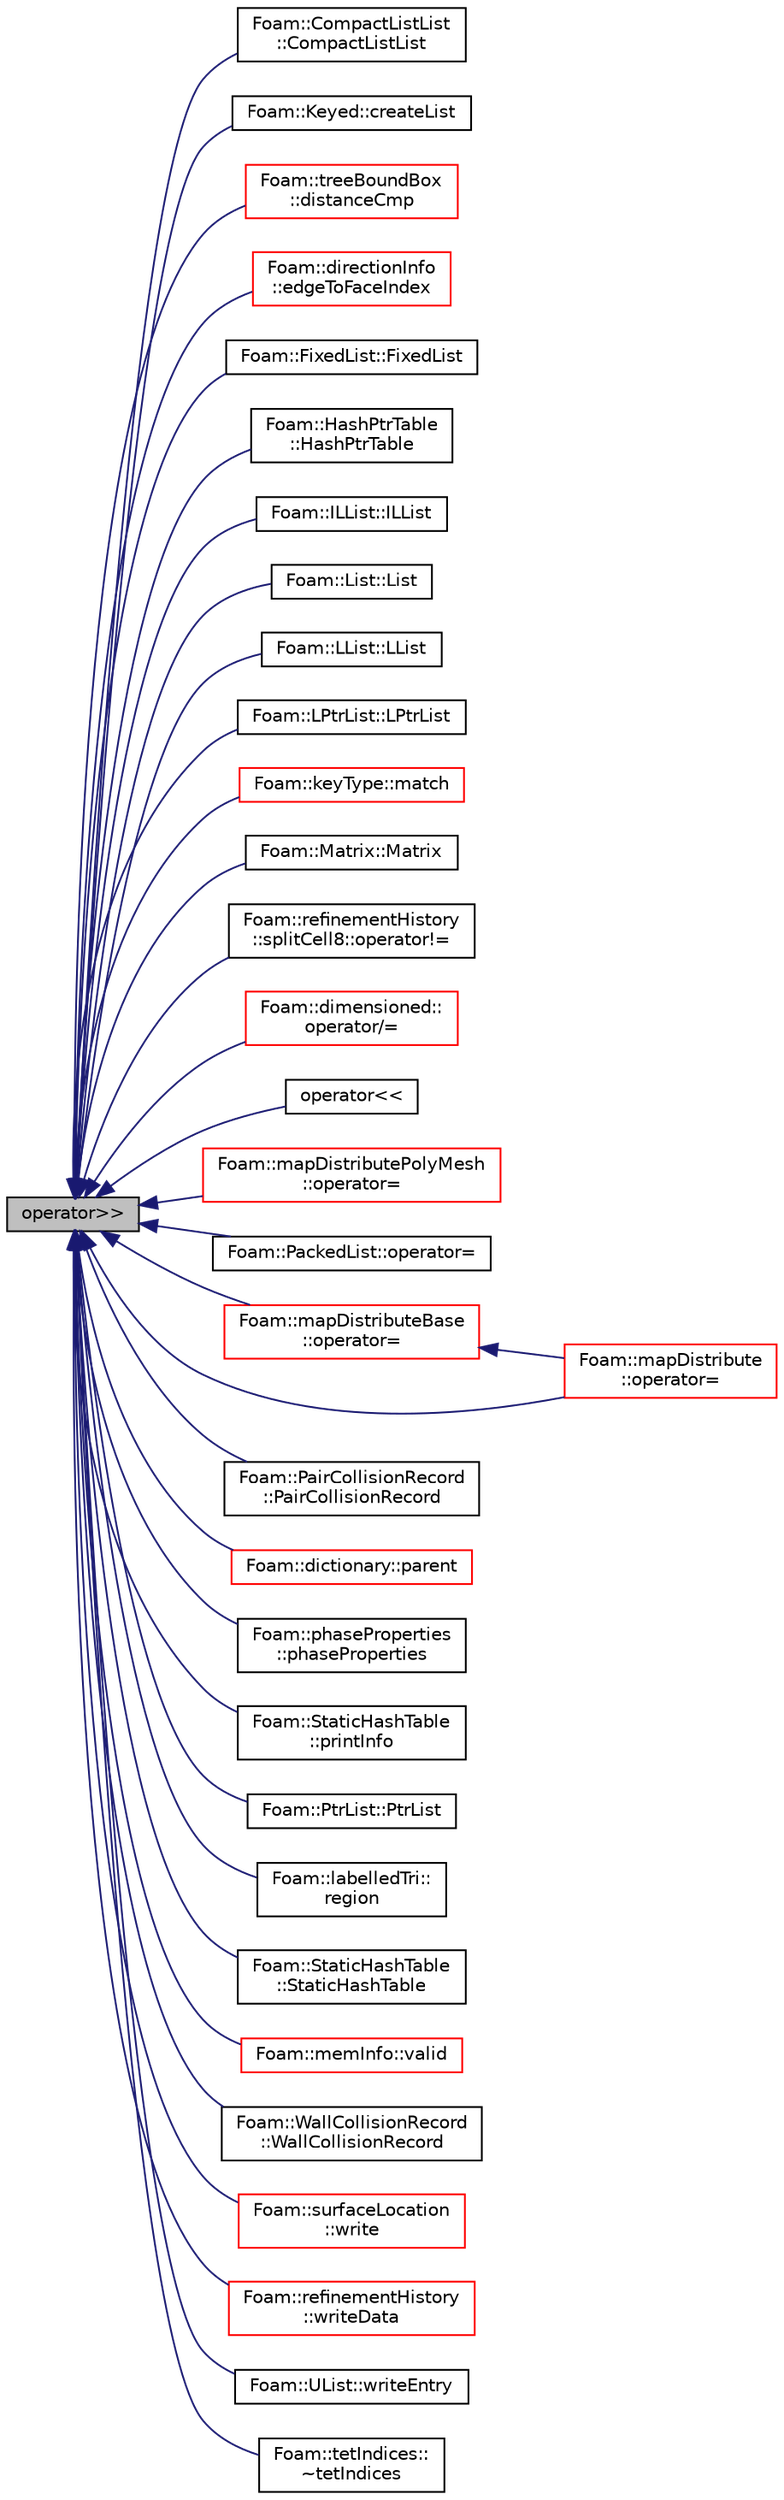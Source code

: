 digraph "operator&gt;&gt;"
{
  bgcolor="transparent";
  edge [fontname="Helvetica",fontsize="10",labelfontname="Helvetica",labelfontsize="10"];
  node [fontname="Helvetica",fontsize="10",shape=record];
  rankdir="LR";
  Node1 [label="operator\>\>",height=0.2,width=0.4,color="black", fillcolor="grey75", style="filled", fontcolor="black"];
  Node1 -> Node2 [dir="back",color="midnightblue",fontsize="10",style="solid",fontname="Helvetica"];
  Node2 [label="Foam::CompactListList\l::CompactListList",height=0.2,width=0.4,color="black",URL="$a00324.html#acee09394854c149477b9481b907fd69b",tooltip="Construct from Istream. "];
  Node1 -> Node3 [dir="back",color="midnightblue",fontsize="10",style="solid",fontname="Helvetica"];
  Node3 [label="Foam::Keyed::createList",height=0.2,width=0.4,color="black",URL="$a01257.html#a5c3ed392d7609652ec2b55a2973fba2c",tooltip="Add labels to a list of values. "];
  Node1 -> Node4 [dir="back",color="midnightblue",fontsize="10",style="solid",fontname="Helvetica"];
  Node4 [label="Foam::treeBoundBox\l::distanceCmp",height=0.2,width=0.4,color="red",URL="$a02764.html#aa1d53d0882e85fc6e0c80a386c008d5d",tooltip="Compare distance to point with other bounding box. "];
  Node1 -> Node5 [dir="back",color="midnightblue",fontsize="10",style="solid",fontname="Helvetica"];
  Node5 [label="Foam::directionInfo\l::edgeToFaceIndex",height=0.2,width=0.4,color="red",URL="$a00549.html#a979a0fce341d87c9c179d936a0e85e03",tooltip="Given edge on hex cell find corresponding edge on face. Is either. "];
  Node1 -> Node6 [dir="back",color="midnightblue",fontsize="10",style="solid",fontname="Helvetica"];
  Node6 [label="Foam::FixedList::FixedList",height=0.2,width=0.4,color="black",URL="$a00837.html#a96fc89cc5cd7ef81f0d49bfb25247021",tooltip="Construct from Istream. "];
  Node1 -> Node7 [dir="back",color="midnightblue",fontsize="10",style="solid",fontname="Helvetica"];
  Node7 [label="Foam::HashPtrTable\l::HashPtrTable",height=0.2,width=0.4,color="black",URL="$a00998.html#a0bfa05dd78b6006931a7aceeb4eee62d",tooltip="Construct from dictionary using default dictionary constructor. "];
  Node1 -> Node8 [dir="back",color="midnightblue",fontsize="10",style="solid",fontname="Helvetica"];
  Node8 [label="Foam::ILList::ILList",height=0.2,width=0.4,color="black",URL="$a01056.html#a5202ccfacc7e95b9e8fee81f53b60e7d",tooltip="Construct from Istream. "];
  Node1 -> Node9 [dir="back",color="midnightblue",fontsize="10",style="solid",fontname="Helvetica"];
  Node9 [label="Foam::List::List",height=0.2,width=0.4,color="black",URL="$a01397.html#a14f9ee6bb196d1f585f55ea49dc15a0c",tooltip="Construct from Istream. "];
  Node1 -> Node10 [dir="back",color="midnightblue",fontsize="10",style="solid",fontname="Helvetica"];
  Node10 [label="Foam::LList::LList",height=0.2,width=0.4,color="black",URL="$a01404.html#aa632aa973f33404a158c0481ead8a78b",tooltip="Construct from Istream. "];
  Node1 -> Node11 [dir="back",color="midnightblue",fontsize="10",style="solid",fontname="Helvetica"];
  Node11 [label="Foam::LPtrList::LPtrList",height=0.2,width=0.4,color="black",URL="$a01417.html#a2d06c84e1457493853be32c45d048df7",tooltip="Construct from Istream using default Istream constructor class. "];
  Node1 -> Node12 [dir="back",color="midnightblue",fontsize="10",style="solid",fontname="Helvetica"];
  Node12 [label="Foam::keyType::match",height=0.2,width=0.4,color="red",URL="$a01258.html#a8e8c7d37853e590db3b2349f111bed77",tooltip="Smart match as regular expression or as a string. "];
  Node1 -> Node13 [dir="back",color="midnightblue",fontsize="10",style="solid",fontname="Helvetica"];
  Node13 [label="Foam::Matrix::Matrix",height=0.2,width=0.4,color="black",URL="$a01476.html#aa92976d4353b6683c4f4b1b50a536502",tooltip="Construct from Istream. "];
  Node1 -> Node14 [dir="back",color="midnightblue",fontsize="10",style="solid",fontname="Helvetica"];
  Node14 [label="Foam::refinementHistory\l::splitCell8::operator!=",height=0.2,width=0.4,color="black",URL="$a02496.html#a1e17f85f526f22f1de56a41e89b8b90f"];
  Node1 -> Node15 [dir="back",color="midnightblue",fontsize="10",style="solid",fontname="Helvetica"];
  Node15 [label="Foam::dimensioned::\loperator/=",height=0.2,width=0.4,color="red",URL="$a00540.html#a974af988e2b06b3a8f644ba16dadbe4f"];
  Node1 -> Node16 [dir="back",color="midnightblue",fontsize="10",style="solid",fontname="Helvetica"];
  Node16 [label="operator\<\<",height=0.2,width=0.4,color="black",URL="$a10936.html#aaf0a67570a3699fb5d9371029e3f5e8d"];
  Node1 -> Node17 [dir="back",color="midnightblue",fontsize="10",style="solid",fontname="Helvetica"];
  Node17 [label="Foam::mapDistributePolyMesh\l::operator=",height=0.2,width=0.4,color="red",URL="$a01441.html#a054f86a7e0921adc831e238bea0f3d89"];
  Node1 -> Node18 [dir="back",color="midnightblue",fontsize="10",style="solid",fontname="Helvetica"];
  Node18 [label="Foam::PackedList::operator=",height=0.2,width=0.4,color="black",URL="$a01801.html#a97a17e3893eece614413a34a7cb5ee12",tooltip="Assignment operator. "];
  Node1 -> Node19 [dir="back",color="midnightblue",fontsize="10",style="solid",fontname="Helvetica"];
  Node19 [label="Foam::mapDistributeBase\l::operator=",height=0.2,width=0.4,color="red",URL="$a01439.html#a0e0279c426accafeaf05e6c6b4315712"];
  Node19 -> Node20 [dir="back",color="midnightblue",fontsize="10",style="solid",fontname="Helvetica"];
  Node20 [label="Foam::mapDistribute\l::operator=",height=0.2,width=0.4,color="red",URL="$a01438.html#a00b2693ada327b8fd8180b55482d8472"];
  Node1 -> Node20 [dir="back",color="midnightblue",fontsize="10",style="solid",fontname="Helvetica"];
  Node1 -> Node21 [dir="back",color="midnightblue",fontsize="10",style="solid",fontname="Helvetica"];
  Node21 [label="Foam::PairCollisionRecord\l::PairCollisionRecord",height=0.2,width=0.4,color="black",URL="$a01806.html#ac128b0c7366baead4a0d0460807e1f78",tooltip="Construct from Istream. "];
  Node1 -> Node22 [dir="back",color="midnightblue",fontsize="10",style="solid",fontname="Helvetica"];
  Node22 [label="Foam::dictionary::parent",height=0.2,width=0.4,color="red",URL="$a00532.html#ae6b88b98ddfc41d9336fd0b81f428d68",tooltip="Return the parent dictionary. "];
  Node1 -> Node23 [dir="back",color="midnightblue",fontsize="10",style="solid",fontname="Helvetica"];
  Node23 [label="Foam::phaseProperties\l::phaseProperties",height=0.2,width=0.4,color="black",URL="$a01889.html#a3b5b875ef8e2fad3fc424b37904a1446",tooltip="Construct from Istream. "];
  Node1 -> Node24 [dir="back",color="midnightblue",fontsize="10",style="solid",fontname="Helvetica"];
  Node24 [label="Foam::StaticHashTable\l::printInfo",height=0.2,width=0.4,color="black",URL="$a02529.html#aa83f51c128dc4622568ef2cf81ded527",tooltip="Print information. "];
  Node1 -> Node25 [dir="back",color="midnightblue",fontsize="10",style="solid",fontname="Helvetica"];
  Node25 [label="Foam::PtrList::PtrList",height=0.2,width=0.4,color="black",URL="$a02084.html#a89f98454bf6129a9b2e315c92894e4c1",tooltip="Construct from Istream using default Istream constructor class. "];
  Node1 -> Node26 [dir="back",color="midnightblue",fontsize="10",style="solid",fontname="Helvetica"];
  Node26 [label="Foam::labelledTri::\lregion",height=0.2,width=0.4,color="black",URL="$a01280.html#a49ce9318e127df7349f136001fbf4ff1",tooltip="Return region label. "];
  Node1 -> Node27 [dir="back",color="midnightblue",fontsize="10",style="solid",fontname="Helvetica"];
  Node27 [label="Foam::StaticHashTable\l::StaticHashTable",height=0.2,width=0.4,color="black",URL="$a02529.html#a0d82e6e5c1d11404bcb74512b3cea5fe",tooltip="Construct from Istream. "];
  Node1 -> Node28 [dir="back",color="midnightblue",fontsize="10",style="solid",fontname="Helvetica"];
  Node28 [label="Foam::memInfo::valid",height=0.2,width=0.4,color="red",URL="$a01498.html#a8d985300b138b6c5556ab17ed4df3b38",tooltip="True if the memory information appears valid. "];
  Node1 -> Node29 [dir="back",color="midnightblue",fontsize="10",style="solid",fontname="Helvetica"];
  Node29 [label="Foam::WallCollisionRecord\l::WallCollisionRecord",height=0.2,width=0.4,color="black",URL="$a02946.html#a92cce6f4263fa65fd3d8dcefc930f61a",tooltip="Construct from Istream. "];
  Node1 -> Node30 [dir="back",color="midnightblue",fontsize="10",style="solid",fontname="Helvetica"];
  Node30 [label="Foam::surfaceLocation\l::write",height=0.2,width=0.4,color="red",URL="$a02576.html#ac46794559b7ceed2ee99203d84784f86",tooltip="Write info to os. "];
  Node1 -> Node31 [dir="back",color="midnightblue",fontsize="10",style="solid",fontname="Helvetica"];
  Node31 [label="Foam::refinementHistory\l::writeData",height=0.2,width=0.4,color="red",URL="$a02172.html#a2a3ea7b116b283507dc19bc8f4719c3d",tooltip="WriteData function required for regIOobject write operation. "];
  Node1 -> Node32 [dir="back",color="midnightblue",fontsize="10",style="solid",fontname="Helvetica"];
  Node32 [label="Foam::UList::writeEntry",height=0.2,width=0.4,color="black",URL="$a02849.html#a7bd1878bce81bf4174dea56840d4a007",tooltip="Write the UList as a dictionary entry with keyword. "];
  Node1 -> Node33 [dir="back",color="midnightblue",fontsize="10",style="solid",fontname="Helvetica"];
  Node33 [label="Foam::tetIndices::\l~tetIndices",height=0.2,width=0.4,color="black",URL="$a02662.html#a52b1a39b24c081f0ef6f3fb7039fe5f5",tooltip="Destructor. "];
}
